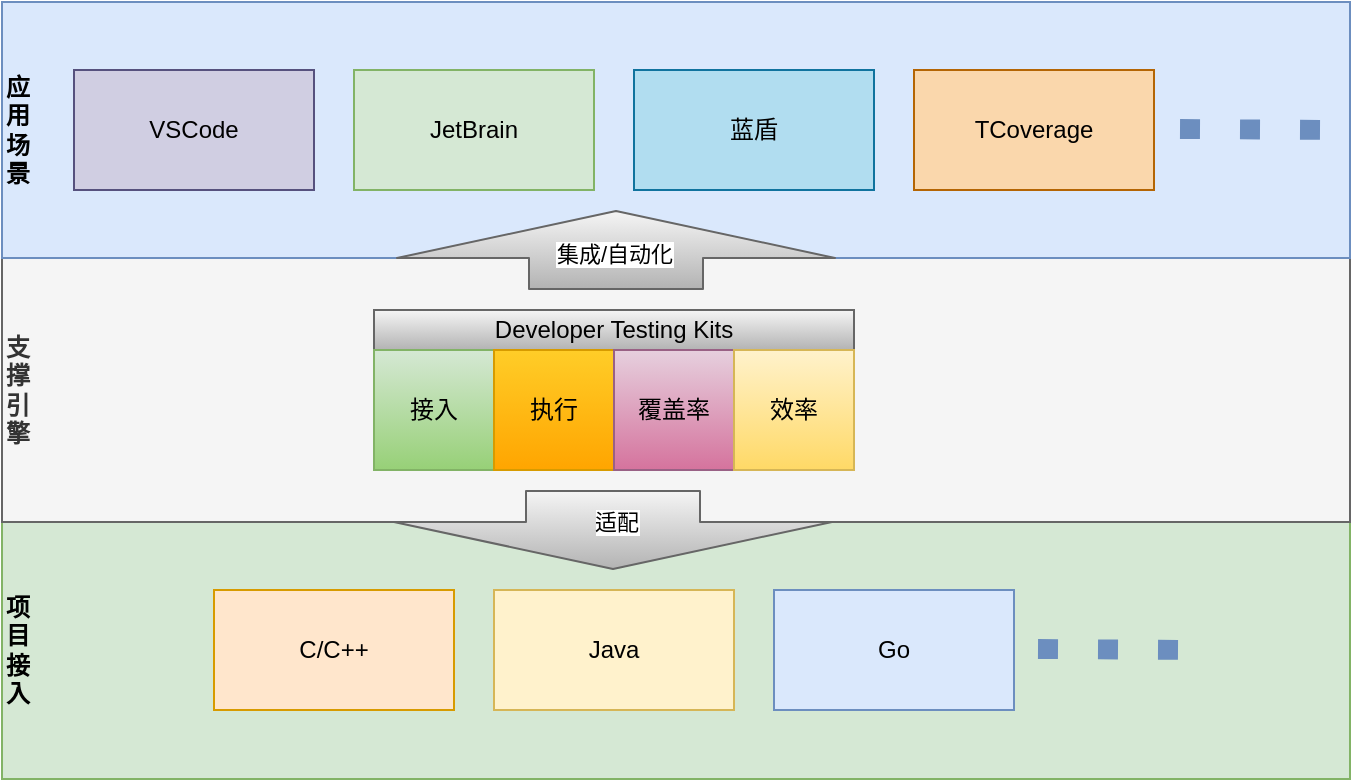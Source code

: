 <mxfile version="14.8.4" type="github" pages="2">
  <diagram id="50vdpEqHSQIONBBDWfx-" name="Page-1">
    <mxGraphModel dx="716" dy="399" grid="0" gridSize="10" guides="1" tooltips="1" connect="1" arrows="1" fold="1" page="1" pageScale="1" pageWidth="850" pageHeight="1100" math="0" shadow="0">
      <root>
        <mxCell id="0" />
        <mxCell id="1" parent="0" />
        <mxCell id="LnVCwtnUMc33j0wBrYgl-6" value="&lt;b&gt;项&lt;br&gt;目&lt;br&gt;接&lt;br&gt;入&lt;/b&gt;" style="rounded=0;whiteSpace=wrap;html=1;fillColor=#d5e8d4;strokeColor=#82b366;align=left;" parent="1" vertex="1">
          <mxGeometry x="94" y="415.5" width="674" height="129" as="geometry" />
        </mxCell>
        <mxCell id="LnVCwtnUMc33j0wBrYgl-5" value="&lt;b&gt;支&lt;br&gt;撑&lt;br&gt;引&lt;br&gt;擎&lt;/b&gt;" style="rounded=0;whiteSpace=wrap;html=1;fillColor=#f5f5f5;strokeColor=#666666;align=left;fontColor=#333333;" parent="1" vertex="1">
          <mxGeometry x="94" y="284" width="674" height="132" as="geometry" />
        </mxCell>
        <mxCell id="LnVCwtnUMc33j0wBrYgl-4" value="&lt;b&gt;应&lt;br&gt;用&lt;br&gt;场&lt;br&gt;景&lt;/b&gt;" style="rounded=0;whiteSpace=wrap;html=1;fillColor=#dae8fc;strokeColor=#6c8ebf;align=left;" parent="1" vertex="1">
          <mxGeometry x="94" y="156" width="674" height="128" as="geometry" />
        </mxCell>
        <mxCell id="6rHVsAR3TMJm0vyoXPqP-4" value="蓝盾" style="rounded=0;whiteSpace=wrap;html=1;fillColor=#b1ddf0;strokeColor=#10739e;" parent="1" vertex="1">
          <mxGeometry x="410" y="190" width="120" height="60" as="geometry" />
        </mxCell>
        <mxCell id="6rHVsAR3TMJm0vyoXPqP-5" value="C/C++" style="rounded=0;whiteSpace=wrap;html=1;fillColor=#ffe6cc;strokeColor=#d79b00;" parent="1" vertex="1">
          <mxGeometry x="200" y="450" width="120" height="60" as="geometry" />
        </mxCell>
        <mxCell id="6rHVsAR3TMJm0vyoXPqP-6" value="Go" style="rounded=0;whiteSpace=wrap;html=1;fillColor=#dae8fc;strokeColor=#6c8ebf;" parent="1" vertex="1">
          <mxGeometry x="480" y="450" width="120" height="60" as="geometry" />
        </mxCell>
        <mxCell id="6rHVsAR3TMJm0vyoXPqP-7" value="JetBrain" style="rounded=0;whiteSpace=wrap;html=1;fillColor=#d5e8d4;strokeColor=#82b366;" parent="1" vertex="1">
          <mxGeometry x="270" y="190" width="120" height="60" as="geometry" />
        </mxCell>
        <mxCell id="6rHVsAR3TMJm0vyoXPqP-8" value="VSCode" style="rounded=0;whiteSpace=wrap;html=1;fillColor=#d0cee2;strokeColor=#56517e;" parent="1" vertex="1">
          <mxGeometry x="130" y="190" width="120" height="60" as="geometry" />
        </mxCell>
        <mxCell id="6rHVsAR3TMJm0vyoXPqP-9" value="TCoverage" style="rounded=0;whiteSpace=wrap;html=1;fillColor=#fad7ac;strokeColor=#b46504;" parent="1" vertex="1">
          <mxGeometry x="550" y="190" width="120" height="60" as="geometry" />
        </mxCell>
        <mxCell id="6rHVsAR3TMJm0vyoXPqP-10" value="Java" style="rounded=0;whiteSpace=wrap;html=1;fillColor=#fff2cc;strokeColor=#d6b656;" parent="1" vertex="1">
          <mxGeometry x="340" y="450" width="120" height="60" as="geometry" />
        </mxCell>
        <mxCell id="6rHVsAR3TMJm0vyoXPqP-15" value="" style="group;gradientColor=#b3b3b3;fillColor=#f5f5f5;strokeColor=#666666;" parent="1" vertex="1" connectable="0">
          <mxGeometry x="280" y="310" width="240" height="80" as="geometry" />
        </mxCell>
        <mxCell id="6rHVsAR3TMJm0vyoXPqP-2" value="Developer Testing Kits" style="rounded=0;whiteSpace=wrap;html=1;gradientColor=#b3b3b3;fillColor=#f5f5f5;strokeColor=#666666;" parent="6rHVsAR3TMJm0vyoXPqP-15" vertex="1">
          <mxGeometry width="240" height="20" as="geometry" />
        </mxCell>
        <mxCell id="6rHVsAR3TMJm0vyoXPqP-11" value="接入" style="rounded=0;whiteSpace=wrap;html=1;gradientColor=#97d077;fillColor=#d5e8d4;strokeColor=#82b366;" parent="6rHVsAR3TMJm0vyoXPqP-15" vertex="1">
          <mxGeometry y="20" width="60" height="60" as="geometry" />
        </mxCell>
        <mxCell id="6rHVsAR3TMJm0vyoXPqP-12" value="执行" style="rounded=0;whiteSpace=wrap;html=1;gradientColor=#ffa500;fillColor=#ffcd28;strokeColor=#d79b00;" parent="6rHVsAR3TMJm0vyoXPqP-15" vertex="1">
          <mxGeometry x="60" y="20" width="60" height="60" as="geometry" />
        </mxCell>
        <mxCell id="6rHVsAR3TMJm0vyoXPqP-13" value="覆盖率" style="rounded=0;whiteSpace=wrap;html=1;gradientColor=#d5739d;fillColor=#e6d0de;strokeColor=#996185;" parent="6rHVsAR3TMJm0vyoXPqP-15" vertex="1">
          <mxGeometry x="120" y="20" width="60" height="60" as="geometry" />
        </mxCell>
        <mxCell id="6rHVsAR3TMJm0vyoXPqP-14" value="效率" style="rounded=0;whiteSpace=wrap;html=1;gradientColor=#ffd966;fillColor=#fff2cc;strokeColor=#d6b656;" parent="6rHVsAR3TMJm0vyoXPqP-15" vertex="1">
          <mxGeometry x="180" y="20" width="60" height="60" as="geometry" />
        </mxCell>
        <mxCell id="6rHVsAR3TMJm0vyoXPqP-16" value="" style="shape=flexArrow;endArrow=classic;html=1;endWidth=131;endSize=7.5;width=87;gradientColor=#b3b3b3;fillColor=#f5f5f5;strokeColor=#666666;" parent="1" edge="1">
          <mxGeometry width="50" height="50" relative="1" as="geometry">
            <mxPoint x="401" y="300" as="sourcePoint" />
            <mxPoint x="401" y="260" as="targetPoint" />
          </mxGeometry>
        </mxCell>
        <mxCell id="6rHVsAR3TMJm0vyoXPqP-17" value="集成/自动化" style="edgeLabel;html=1;align=center;verticalAlign=middle;resizable=0;points=[];" parent="6rHVsAR3TMJm0vyoXPqP-16" vertex="1" connectable="0">
          <mxGeometry x="-0.25" y="-23" relative="1" as="geometry">
            <mxPoint x="-24" y="-3" as="offset" />
          </mxGeometry>
        </mxCell>
        <mxCell id="6rHVsAR3TMJm0vyoXPqP-18" value="" style="shape=flexArrow;endArrow=none;html=1;endWidth=131;endSize=7.5;width=87;startArrow=block;endFill=0;startWidth=131;startSize=7.5;gradientColor=#b3b3b3;fillColor=#f5f5f5;strokeColor=#666666;" parent="1" edge="1">
          <mxGeometry width="50" height="50" relative="1" as="geometry">
            <mxPoint x="399.5" y="440" as="sourcePoint" />
            <mxPoint x="399.5" y="400" as="targetPoint" />
          </mxGeometry>
        </mxCell>
        <mxCell id="6rHVsAR3TMJm0vyoXPqP-19" value="适配" style="edgeLabel;html=1;align=center;verticalAlign=middle;resizable=0;points=[];" parent="6rHVsAR3TMJm0vyoXPqP-18" vertex="1" connectable="0">
          <mxGeometry x="-0.25" y="-23" relative="1" as="geometry">
            <mxPoint x="-22" y="-9" as="offset" />
          </mxGeometry>
        </mxCell>
        <mxCell id="LnVCwtnUMc33j0wBrYgl-2" value="" style="endArrow=none;dashed=1;html=1;strokeWidth=10;dashPattern=1 2;fillColor=#dae8fc;strokeColor=#6c8ebf;" parent="1" edge="1">
          <mxGeometry width="50" height="50" relative="1" as="geometry">
            <mxPoint x="683" y="219.5" as="sourcePoint" />
            <mxPoint x="763" y="220" as="targetPoint" />
          </mxGeometry>
        </mxCell>
        <mxCell id="LnVCwtnUMc33j0wBrYgl-3" value="" style="endArrow=none;dashed=1;html=1;strokeWidth=10;dashPattern=1 2;fillColor=#dae8fc;strokeColor=#6c8ebf;" parent="1" edge="1">
          <mxGeometry width="50" height="50" relative="1" as="geometry">
            <mxPoint x="612" y="479.5" as="sourcePoint" />
            <mxPoint x="692" y="480" as="targetPoint" />
          </mxGeometry>
        </mxCell>
      </root>
    </mxGraphModel>
  </diagram>
  <diagram id="eRmc_rNsia_PUtB4VaQ3" name="Page-2">
    <mxGraphModel dx="1038" dy="579" grid="1" gridSize="10" guides="1" tooltips="1" connect="1" arrows="1" fold="1" page="1" pageScale="1" pageWidth="850" pageHeight="1100" math="0" shadow="0">
      <root>
        <mxCell id="aMd7vXaurZSS_q-VD6Gx-0" />
        <mxCell id="aMd7vXaurZSS_q-VD6Gx-1" parent="aMd7vXaurZSS_q-VD6Gx-0" />
        <mxCell id="HUhFfcW3aGBWa1RV087A-0" value="仓库(Repository)" style="rounded=0;whiteSpace=wrap;html=1;" vertex="1" parent="aMd7vXaurZSS_q-VD6Gx-1">
          <mxGeometry x="155" y="440" width="570" height="50" as="geometry" />
        </mxCell>
        <mxCell id="HUhFfcW3aGBWa1RV087A-1" value="依赖解析" style="rounded=0;whiteSpace=wrap;html=1;" vertex="1" parent="aMd7vXaurZSS_q-VD6Gx-1">
          <mxGeometry x="250" y="130" width="390" height="40" as="geometry" />
        </mxCell>
        <mxCell id="HUhFfcW3aGBWa1RV087A-2" value="构建" style="rounded=0;whiteSpace=wrap;html=1;" vertex="1" parent="aMd7vXaurZSS_q-VD6Gx-1">
          <mxGeometry x="250" y="190" width="390" height="40" as="geometry" />
        </mxCell>
        <mxCell id="HUhFfcW3aGBWa1RV087A-3" value="单元测试" style="rounded=0;whiteSpace=wrap;html=1;" vertex="1" parent="aMd7vXaurZSS_q-VD6Gx-1">
          <mxGeometry x="250" y="260" width="390" height="30" as="geometry" />
        </mxCell>
        <mxCell id="HUhFfcW3aGBWa1RV087A-4" value="用例编写" style="rounded=0;whiteSpace=wrap;html=1;" vertex="1" parent="aMd7vXaurZSS_q-VD6Gx-1">
          <mxGeometry x="250" y="290" width="130" height="60" as="geometry" />
        </mxCell>
        <mxCell id="HUhFfcW3aGBWa1RV087A-5" value="用例管理&lt;br&gt;(查看)" style="rounded=0;whiteSpace=wrap;html=1;" vertex="1" parent="aMd7vXaurZSS_q-VD6Gx-1">
          <mxGeometry x="380" y="290" width="130" height="60" as="geometry" />
        </mxCell>
        <mxCell id="HUhFfcW3aGBWa1RV087A-6" value="用例管理&lt;br&gt;执行" style="rounded=0;whiteSpace=wrap;html=1;" vertex="1" parent="aMd7vXaurZSS_q-VD6Gx-1">
          <mxGeometry x="510" y="290" width="130" height="60" as="geometry" />
        </mxCell>
        <mxCell id="HUhFfcW3aGBWa1RV087A-7" value="质量度量 (覆盖率,&amp;nbsp;通过率 等)" style="rounded=0;whiteSpace=wrap;html=1;" vertex="1" parent="aMd7vXaurZSS_q-VD6Gx-1">
          <mxGeometry x="250" y="370" width="390" height="40" as="geometry" />
        </mxCell>
        <mxCell id="HUhFfcW3aGBWa1RV087A-8" value="单元测试工具体系" style="rounded=0;whiteSpace=wrap;html=1;" vertex="1" parent="aMd7vXaurZSS_q-VD6Gx-1">
          <mxGeometry x="155" y="50" width="570" height="50" as="geometry" />
        </mxCell>
        <mxCell id="HUhFfcW3aGBWa1RV087A-10" value="统一&lt;br&gt;接口" style="rounded=0;whiteSpace=wrap;html=1;" vertex="1" parent="aMd7vXaurZSS_q-VD6Gx-1">
          <mxGeometry x="200" y="130" width="40" height="285" as="geometry" />
        </mxCell>
        <mxCell id="HUhFfcW3aGBWa1RV087A-11" value="工具&lt;br&gt;平台&lt;br&gt;集成" style="rounded=0;whiteSpace=wrap;html=1;" vertex="1" parent="aMd7vXaurZSS_q-VD6Gx-1">
          <mxGeometry x="115" y="130" width="40" height="285" as="geometry" />
        </mxCell>
        <mxCell id="HUhFfcW3aGBWa1RV087A-13" value="" style="shape=flexArrow;endArrow=classic;html=1;strokeWidth=1;endWidth=115.294;endSize=4.571;width=28.095;" edge="1" parent="aMd7vXaurZSS_q-VD6Gx-1">
          <mxGeometry width="50" height="50" relative="1" as="geometry">
            <mxPoint x="196" y="280" as="sourcePoint" />
            <mxPoint x="160" y="280" as="targetPoint" />
          </mxGeometry>
        </mxCell>
        <mxCell id="HUhFfcW3aGBWa1RV087A-14" value="度量&lt;br&gt;数据" style="rounded=0;whiteSpace=wrap;html=1;" vertex="1" parent="aMd7vXaurZSS_q-VD6Gx-1">
          <mxGeometry x="660" y="130" width="40" height="285" as="geometry" />
        </mxCell>
        <mxCell id="HUhFfcW3aGBWa1RV087A-15" value="看板&lt;br&gt;报表" style="rounded=0;whiteSpace=wrap;html=1;" vertex="1" parent="aMd7vXaurZSS_q-VD6Gx-1">
          <mxGeometry x="740" y="130" width="40" height="285" as="geometry" />
        </mxCell>
        <mxCell id="HUhFfcW3aGBWa1RV087A-16" value="" style="shape=flexArrow;endArrow=classic;html=1;strokeWidth=1;endWidth=115.294;endSize=4.571;width=28.095;" edge="1" parent="aMd7vXaurZSS_q-VD6Gx-1">
          <mxGeometry width="50" height="50" relative="1" as="geometry">
            <mxPoint x="704" y="274" as="sourcePoint" />
            <mxPoint x="736" y="274" as="targetPoint" />
          </mxGeometry>
        </mxCell>
      </root>
    </mxGraphModel>
  </diagram>
</mxfile>
